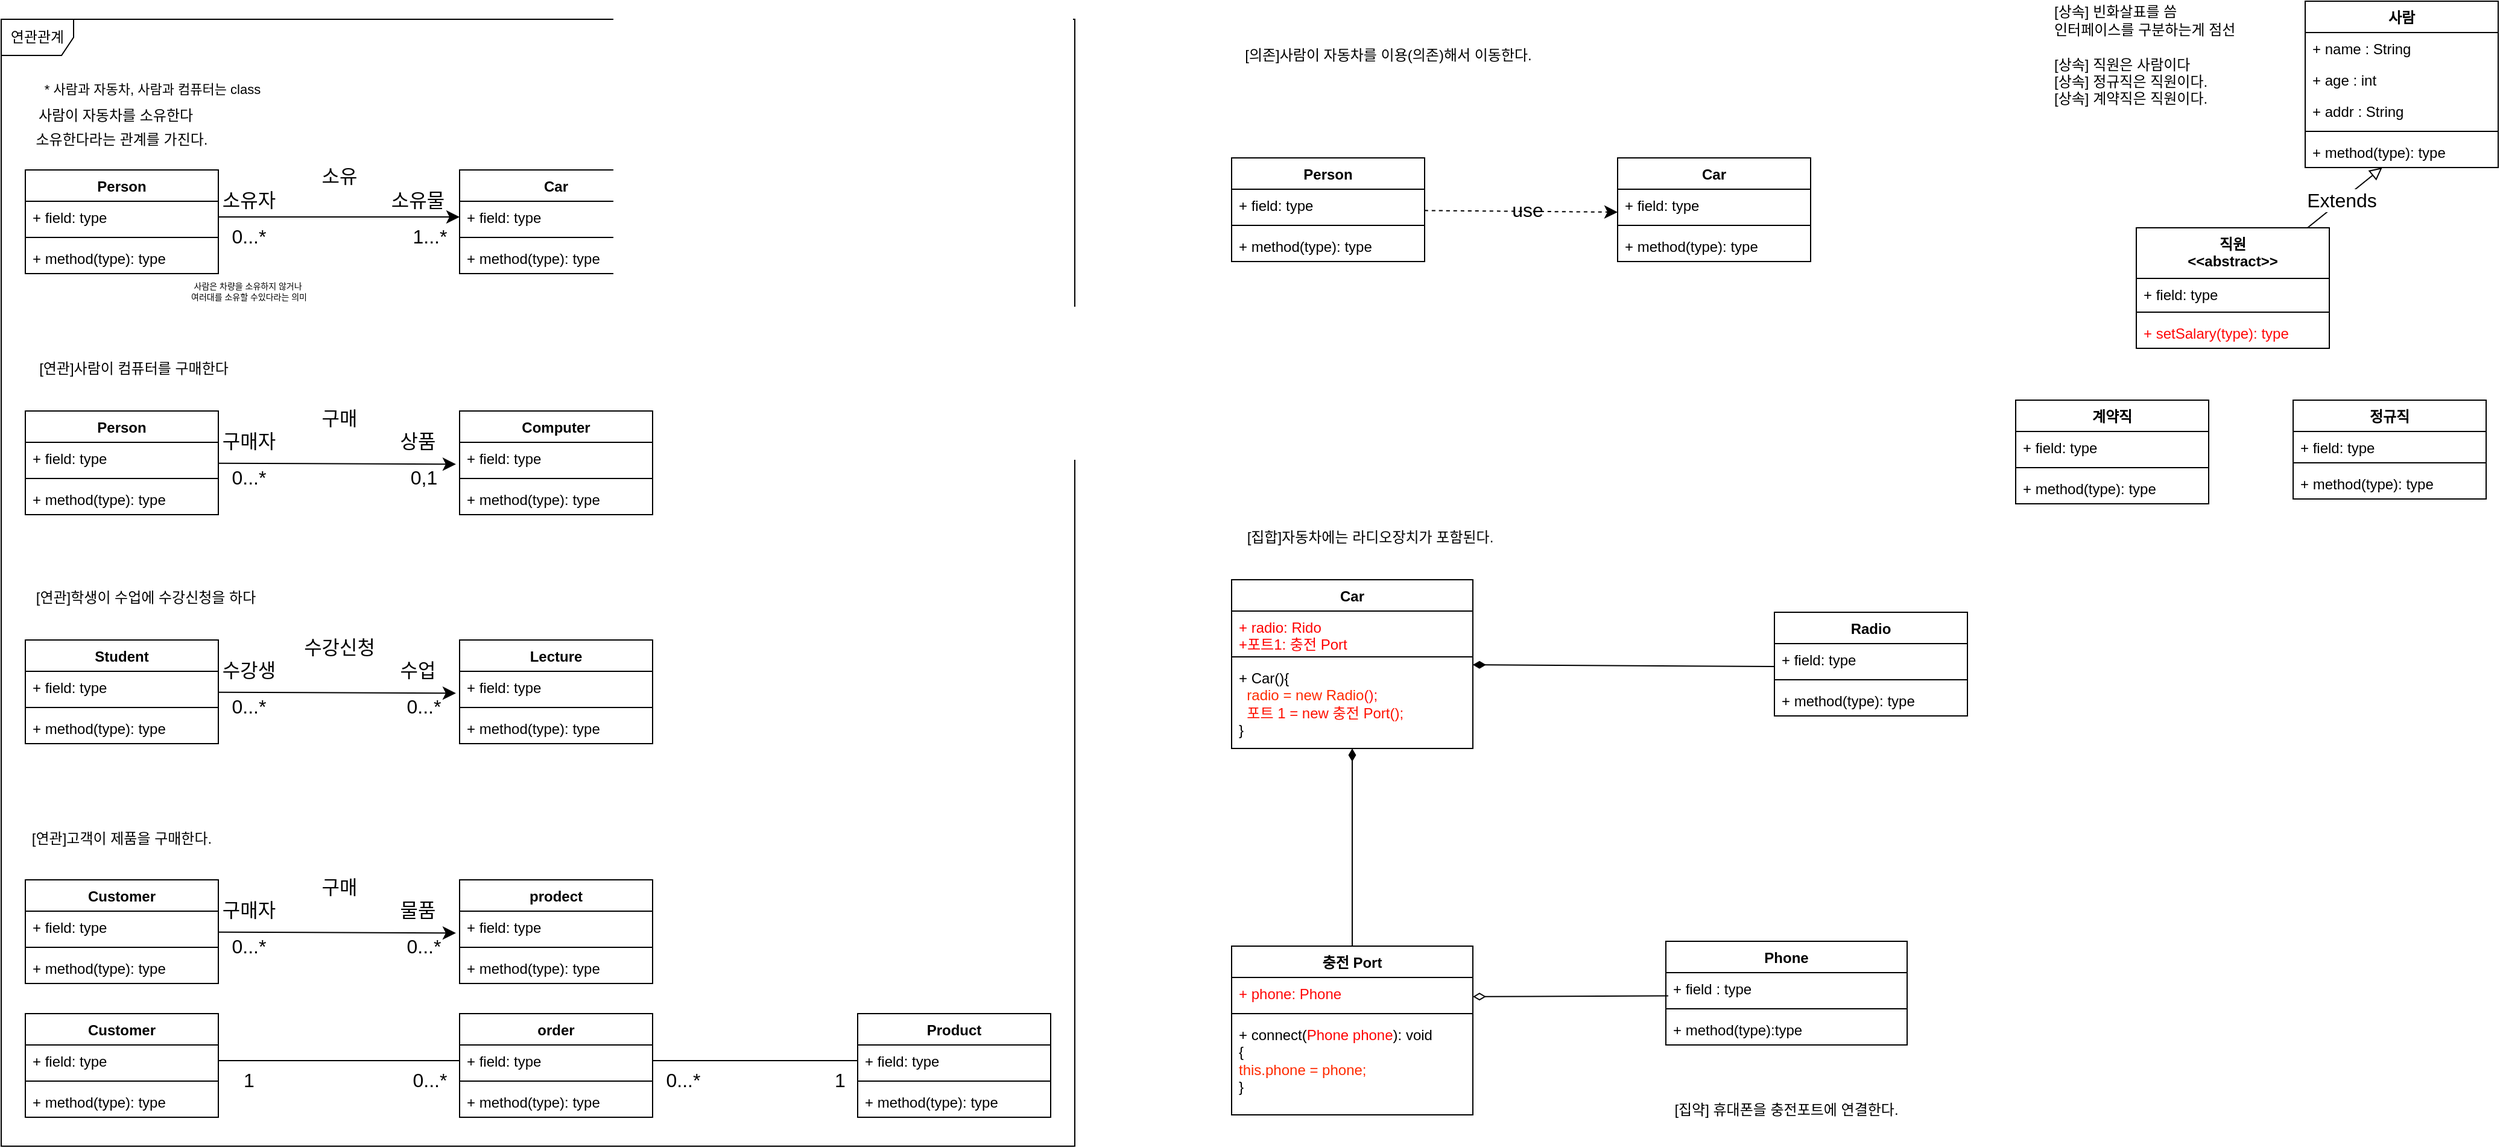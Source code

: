 <mxfile version="26.1.1">
  <diagram name="페이지-1" id="9uqP0VAIEdhfC3Y10hyc">
    <mxGraphModel dx="2743" dy="1125" grid="1" gridSize="10" guides="1" tooltips="1" connect="1" arrows="1" fold="1" page="0" pageScale="1" pageWidth="827" pageHeight="1169" math="0" shadow="0">
      <root>
        <mxCell id="0" />
        <mxCell id="1" parent="0" />
        <mxCell id="nPpBzZ0UAAfFh9ZcZdgi-3" value="Person" style="swimlane;fontStyle=1;align=center;verticalAlign=top;childLayout=stackLayout;horizontal=1;startSize=26;horizontalStack=0;resizeParent=1;resizeParentMax=0;resizeLast=0;collapsible=1;marginBottom=0;whiteSpace=wrap;html=1;" parent="1" vertex="1">
          <mxGeometry x="-1440" y="-200" width="160" height="86" as="geometry" />
        </mxCell>
        <mxCell id="nPpBzZ0UAAfFh9ZcZdgi-4" value="+ field: type" style="text;strokeColor=none;fillColor=none;align=left;verticalAlign=top;spacingLeft=4;spacingRight=4;overflow=hidden;rotatable=0;points=[[0,0.5],[1,0.5]];portConstraint=eastwest;whiteSpace=wrap;html=1;" parent="nPpBzZ0UAAfFh9ZcZdgi-3" vertex="1">
          <mxGeometry y="26" width="160" height="26" as="geometry" />
        </mxCell>
        <mxCell id="nPpBzZ0UAAfFh9ZcZdgi-5" value="" style="line;strokeWidth=1;fillColor=none;align=left;verticalAlign=middle;spacingTop=-1;spacingLeft=3;spacingRight=3;rotatable=0;labelPosition=right;points=[];portConstraint=eastwest;strokeColor=inherit;" parent="nPpBzZ0UAAfFh9ZcZdgi-3" vertex="1">
          <mxGeometry y="52" width="160" height="8" as="geometry" />
        </mxCell>
        <mxCell id="nPpBzZ0UAAfFh9ZcZdgi-6" value="+ method(type): type" style="text;strokeColor=none;fillColor=none;align=left;verticalAlign=top;spacingLeft=4;spacingRight=4;overflow=hidden;rotatable=0;points=[[0,0.5],[1,0.5]];portConstraint=eastwest;whiteSpace=wrap;html=1;" parent="nPpBzZ0UAAfFh9ZcZdgi-3" vertex="1">
          <mxGeometry y="60" width="160" height="26" as="geometry" />
        </mxCell>
        <mxCell id="nPpBzZ0UAAfFh9ZcZdgi-7" value="Car" style="swimlane;fontStyle=1;align=center;verticalAlign=top;childLayout=stackLayout;horizontal=1;startSize=26;horizontalStack=0;resizeParent=1;resizeParentMax=0;resizeLast=0;collapsible=1;marginBottom=0;whiteSpace=wrap;html=1;" parent="1" vertex="1">
          <mxGeometry x="-1080" y="-200" width="160" height="86" as="geometry" />
        </mxCell>
        <mxCell id="nPpBzZ0UAAfFh9ZcZdgi-8" value="+ field: type" style="text;strokeColor=none;fillColor=none;align=left;verticalAlign=top;spacingLeft=4;spacingRight=4;overflow=hidden;rotatable=0;points=[[0,0.5],[1,0.5]];portConstraint=eastwest;whiteSpace=wrap;html=1;" parent="nPpBzZ0UAAfFh9ZcZdgi-7" vertex="1">
          <mxGeometry y="26" width="160" height="26" as="geometry" />
        </mxCell>
        <mxCell id="nPpBzZ0UAAfFh9ZcZdgi-9" value="" style="line;strokeWidth=1;fillColor=none;align=left;verticalAlign=middle;spacingTop=-1;spacingLeft=3;spacingRight=3;rotatable=0;labelPosition=right;points=[];portConstraint=eastwest;strokeColor=inherit;" parent="nPpBzZ0UAAfFh9ZcZdgi-7" vertex="1">
          <mxGeometry y="52" width="160" height="8" as="geometry" />
        </mxCell>
        <mxCell id="nPpBzZ0UAAfFh9ZcZdgi-10" value="+ method(type): type" style="text;strokeColor=none;fillColor=none;align=left;verticalAlign=top;spacingLeft=4;spacingRight=4;overflow=hidden;rotatable=0;points=[[0,0.5],[1,0.5]];portConstraint=eastwest;whiteSpace=wrap;html=1;" parent="nPpBzZ0UAAfFh9ZcZdgi-7" vertex="1">
          <mxGeometry y="60" width="160" height="26" as="geometry" />
        </mxCell>
        <mxCell id="nPpBzZ0UAAfFh9ZcZdgi-11" value="사람이 자동차를 소유한다" style="text;html=1;align=center;verticalAlign=middle;whiteSpace=wrap;rounded=0;" parent="1" vertex="1">
          <mxGeometry x="-1440" y="-260" width="150" height="30" as="geometry" />
        </mxCell>
        <mxCell id="nPpBzZ0UAAfFh9ZcZdgi-12" value="소유한다라는 관계를 가진다." style="text;html=1;align=center;verticalAlign=middle;whiteSpace=wrap;rounded=0;" parent="1" vertex="1">
          <mxGeometry x="-1440" y="-240" width="160" height="30" as="geometry" />
        </mxCell>
        <mxCell id="nPpBzZ0UAAfFh9ZcZdgi-14" style="edgeStyle=none;curved=1;rounded=0;orthogonalLoop=1;jettySize=auto;html=1;entryX=0;entryY=0.5;entryDx=0;entryDy=0;fontSize=12;startSize=8;endSize=8;" parent="1" source="nPpBzZ0UAAfFh9ZcZdgi-4" target="nPpBzZ0UAAfFh9ZcZdgi-8" edge="1">
          <mxGeometry relative="1" as="geometry" />
        </mxCell>
        <mxCell id="nPpBzZ0UAAfFh9ZcZdgi-15" value="소유" style="text;html=1;align=center;verticalAlign=middle;resizable=0;points=[];autosize=1;strokeColor=none;fillColor=none;fontSize=16;" parent="1" vertex="1">
          <mxGeometry x="-1210" y="-210" width="60" height="30" as="geometry" />
        </mxCell>
        <mxCell id="nPpBzZ0UAAfFh9ZcZdgi-16" value="소유자" style="text;html=1;align=center;verticalAlign=middle;resizable=0;points=[];autosize=1;strokeColor=none;fillColor=none;fontSize=16;" parent="1" vertex="1">
          <mxGeometry x="-1290" y="-190" width="70" height="30" as="geometry" />
        </mxCell>
        <mxCell id="nPpBzZ0UAAfFh9ZcZdgi-17" value="소유물" style="text;html=1;align=center;verticalAlign=middle;resizable=0;points=[];autosize=1;strokeColor=none;fillColor=none;fontSize=16;" parent="1" vertex="1">
          <mxGeometry x="-1150" y="-190" width="70" height="30" as="geometry" />
        </mxCell>
        <mxCell id="nPpBzZ0UAAfFh9ZcZdgi-19" value="0...*" style="text;html=1;align=center;verticalAlign=middle;resizable=0;points=[];autosize=1;strokeColor=none;fillColor=none;fontSize=16;" parent="1" vertex="1">
          <mxGeometry x="-1280" y="-160" width="50" height="30" as="geometry" />
        </mxCell>
        <mxCell id="nPpBzZ0UAAfFh9ZcZdgi-20" value="사람은 차량을 소유하지 않거나&amp;nbsp;&lt;div&gt;여러대를 소유할 수있다라는 의미&lt;/div&gt;" style="text;html=1;align=center;verticalAlign=middle;resizable=0;points=[];autosize=1;strokeColor=none;fillColor=none;fontSize=7;" parent="1" vertex="1">
          <mxGeometry x="-1320" y="-114" width="130" height="30" as="geometry" />
        </mxCell>
        <mxCell id="nPpBzZ0UAAfFh9ZcZdgi-21" value="1...*" style="text;html=1;align=center;verticalAlign=middle;resizable=0;points=[];autosize=1;strokeColor=none;fillColor=none;fontSize=16;" parent="1" vertex="1">
          <mxGeometry x="-1130" y="-160" width="50" height="30" as="geometry" />
        </mxCell>
        <mxCell id="nPpBzZ0UAAfFh9ZcZdgi-22" value="[연관]사람이 컴퓨터를 구매한다" style="text;html=1;align=center;verticalAlign=middle;whiteSpace=wrap;rounded=0;" parent="1" vertex="1">
          <mxGeometry x="-1440" y="-50" width="180" height="30" as="geometry" />
        </mxCell>
        <mxCell id="nPpBzZ0UAAfFh9ZcZdgi-23" value="Person" style="swimlane;fontStyle=1;align=center;verticalAlign=top;childLayout=stackLayout;horizontal=1;startSize=26;horizontalStack=0;resizeParent=1;resizeParentMax=0;resizeLast=0;collapsible=1;marginBottom=0;whiteSpace=wrap;html=1;" parent="1" vertex="1">
          <mxGeometry x="-1440" width="160" height="86" as="geometry" />
        </mxCell>
        <mxCell id="nPpBzZ0UAAfFh9ZcZdgi-24" value="+ field: type" style="text;strokeColor=none;fillColor=none;align=left;verticalAlign=top;spacingLeft=4;spacingRight=4;overflow=hidden;rotatable=0;points=[[0,0.5],[1,0.5]];portConstraint=eastwest;whiteSpace=wrap;html=1;" parent="nPpBzZ0UAAfFh9ZcZdgi-23" vertex="1">
          <mxGeometry y="26" width="160" height="26" as="geometry" />
        </mxCell>
        <mxCell id="nPpBzZ0UAAfFh9ZcZdgi-25" value="" style="line;strokeWidth=1;fillColor=none;align=left;verticalAlign=middle;spacingTop=-1;spacingLeft=3;spacingRight=3;rotatable=0;labelPosition=right;points=[];portConstraint=eastwest;strokeColor=inherit;" parent="nPpBzZ0UAAfFh9ZcZdgi-23" vertex="1">
          <mxGeometry y="52" width="160" height="8" as="geometry" />
        </mxCell>
        <mxCell id="nPpBzZ0UAAfFh9ZcZdgi-26" value="+ method(type): type" style="text;strokeColor=none;fillColor=none;align=left;verticalAlign=top;spacingLeft=4;spacingRight=4;overflow=hidden;rotatable=0;points=[[0,0.5],[1,0.5]];portConstraint=eastwest;whiteSpace=wrap;html=1;" parent="nPpBzZ0UAAfFh9ZcZdgi-23" vertex="1">
          <mxGeometry y="60" width="160" height="26" as="geometry" />
        </mxCell>
        <mxCell id="nPpBzZ0UAAfFh9ZcZdgi-27" value="Computer" style="swimlane;fontStyle=1;align=center;verticalAlign=top;childLayout=stackLayout;horizontal=1;startSize=26;horizontalStack=0;resizeParent=1;resizeParentMax=0;resizeLast=0;collapsible=1;marginBottom=0;whiteSpace=wrap;html=1;" parent="1" vertex="1">
          <mxGeometry x="-1080" width="160" height="86" as="geometry" />
        </mxCell>
        <mxCell id="nPpBzZ0UAAfFh9ZcZdgi-28" value="+ field: type" style="text;strokeColor=none;fillColor=none;align=left;verticalAlign=top;spacingLeft=4;spacingRight=4;overflow=hidden;rotatable=0;points=[[0,0.5],[1,0.5]];portConstraint=eastwest;whiteSpace=wrap;html=1;" parent="nPpBzZ0UAAfFh9ZcZdgi-27" vertex="1">
          <mxGeometry y="26" width="160" height="26" as="geometry" />
        </mxCell>
        <mxCell id="nPpBzZ0UAAfFh9ZcZdgi-29" value="" style="line;strokeWidth=1;fillColor=none;align=left;verticalAlign=middle;spacingTop=-1;spacingLeft=3;spacingRight=3;rotatable=0;labelPosition=right;points=[];portConstraint=eastwest;strokeColor=inherit;" parent="nPpBzZ0UAAfFh9ZcZdgi-27" vertex="1">
          <mxGeometry y="52" width="160" height="8" as="geometry" />
        </mxCell>
        <mxCell id="nPpBzZ0UAAfFh9ZcZdgi-30" value="+ method(type): type" style="text;strokeColor=none;fillColor=none;align=left;verticalAlign=top;spacingLeft=4;spacingRight=4;overflow=hidden;rotatable=0;points=[[0,0.5],[1,0.5]];portConstraint=eastwest;whiteSpace=wrap;html=1;" parent="nPpBzZ0UAAfFh9ZcZdgi-27" vertex="1">
          <mxGeometry y="60" width="160" height="26" as="geometry" />
        </mxCell>
        <mxCell id="nPpBzZ0UAAfFh9ZcZdgi-31" style="edgeStyle=none;curved=1;rounded=0;orthogonalLoop=1;jettySize=auto;html=1;entryX=-0.019;entryY=0.699;entryDx=0;entryDy=0;entryPerimeter=0;fontSize=12;startSize=8;endSize=8;" parent="1" source="nPpBzZ0UAAfFh9ZcZdgi-23" target="nPpBzZ0UAAfFh9ZcZdgi-28" edge="1">
          <mxGeometry relative="1" as="geometry" />
        </mxCell>
        <mxCell id="nPpBzZ0UAAfFh9ZcZdgi-32" value="구매" style="text;html=1;align=center;verticalAlign=middle;resizable=0;points=[];autosize=1;strokeColor=none;fillColor=none;fontSize=16;" parent="1" vertex="1">
          <mxGeometry x="-1210" y="-9" width="60" height="30" as="geometry" />
        </mxCell>
        <mxCell id="nPpBzZ0UAAfFh9ZcZdgi-33" value="구매자" style="text;html=1;align=center;verticalAlign=middle;resizable=0;points=[];autosize=1;strokeColor=none;fillColor=none;fontSize=16;" parent="1" vertex="1">
          <mxGeometry x="-1290" y="10" width="70" height="30" as="geometry" />
        </mxCell>
        <mxCell id="nPpBzZ0UAAfFh9ZcZdgi-34" value="상품" style="text;html=1;align=center;verticalAlign=middle;resizable=0;points=[];autosize=1;strokeColor=none;fillColor=none;fontSize=16;" parent="1" vertex="1">
          <mxGeometry x="-1145" y="10" width="60" height="30" as="geometry" />
        </mxCell>
        <mxCell id="nPpBzZ0UAAfFh9ZcZdgi-35" value="* 사람과 자동차, 사람과 컴퓨터는 class&lt;div&gt;&lt;br&gt;&lt;/div&gt;" style="text;html=1;align=center;verticalAlign=middle;resizable=0;points=[];autosize=1;strokeColor=none;fillColor=none;fontSize=11;" parent="1" vertex="1">
          <mxGeometry x="-1440" y="-280" width="210" height="40" as="geometry" />
        </mxCell>
        <mxCell id="nPpBzZ0UAAfFh9ZcZdgi-36" value="0...*" style="text;html=1;align=center;verticalAlign=middle;resizable=0;points=[];autosize=1;strokeColor=none;fillColor=none;fontSize=16;" parent="1" vertex="1">
          <mxGeometry x="-1280" y="40" width="50" height="30" as="geometry" />
        </mxCell>
        <mxCell id="nPpBzZ0UAAfFh9ZcZdgi-37" value="0,1" style="text;html=1;align=center;verticalAlign=middle;resizable=0;points=[];autosize=1;strokeColor=none;fillColor=none;fontSize=16;" parent="1" vertex="1">
          <mxGeometry x="-1135" y="40" width="50" height="30" as="geometry" />
        </mxCell>
        <mxCell id="nPpBzZ0UAAfFh9ZcZdgi-38" value="[연관]학생이 수업에 수강신청을 하다" style="text;html=1;align=center;verticalAlign=middle;whiteSpace=wrap;rounded=0;" parent="1" vertex="1">
          <mxGeometry x="-1440" y="140" width="200" height="30" as="geometry" />
        </mxCell>
        <mxCell id="nPpBzZ0UAAfFh9ZcZdgi-39" value="Student" style="swimlane;fontStyle=1;align=center;verticalAlign=top;childLayout=stackLayout;horizontal=1;startSize=26;horizontalStack=0;resizeParent=1;resizeParentMax=0;resizeLast=0;collapsible=1;marginBottom=0;whiteSpace=wrap;html=1;" parent="1" vertex="1">
          <mxGeometry x="-1440" y="190" width="160" height="86" as="geometry" />
        </mxCell>
        <mxCell id="nPpBzZ0UAAfFh9ZcZdgi-40" value="+ field: type" style="text;strokeColor=none;fillColor=none;align=left;verticalAlign=top;spacingLeft=4;spacingRight=4;overflow=hidden;rotatable=0;points=[[0,0.5],[1,0.5]];portConstraint=eastwest;whiteSpace=wrap;html=1;" parent="nPpBzZ0UAAfFh9ZcZdgi-39" vertex="1">
          <mxGeometry y="26" width="160" height="26" as="geometry" />
        </mxCell>
        <mxCell id="nPpBzZ0UAAfFh9ZcZdgi-41" value="" style="line;strokeWidth=1;fillColor=none;align=left;verticalAlign=middle;spacingTop=-1;spacingLeft=3;spacingRight=3;rotatable=0;labelPosition=right;points=[];portConstraint=eastwest;strokeColor=inherit;" parent="nPpBzZ0UAAfFh9ZcZdgi-39" vertex="1">
          <mxGeometry y="52" width="160" height="8" as="geometry" />
        </mxCell>
        <mxCell id="nPpBzZ0UAAfFh9ZcZdgi-42" value="+ method(type): type" style="text;strokeColor=none;fillColor=none;align=left;verticalAlign=top;spacingLeft=4;spacingRight=4;overflow=hidden;rotatable=0;points=[[0,0.5],[1,0.5]];portConstraint=eastwest;whiteSpace=wrap;html=1;" parent="nPpBzZ0UAAfFh9ZcZdgi-39" vertex="1">
          <mxGeometry y="60" width="160" height="26" as="geometry" />
        </mxCell>
        <mxCell id="nPpBzZ0UAAfFh9ZcZdgi-43" value="Lecture" style="swimlane;fontStyle=1;align=center;verticalAlign=top;childLayout=stackLayout;horizontal=1;startSize=26;horizontalStack=0;resizeParent=1;resizeParentMax=0;resizeLast=0;collapsible=1;marginBottom=0;whiteSpace=wrap;html=1;" parent="1" vertex="1">
          <mxGeometry x="-1080" y="190" width="160" height="86" as="geometry" />
        </mxCell>
        <mxCell id="nPpBzZ0UAAfFh9ZcZdgi-44" value="+ field: type" style="text;strokeColor=none;fillColor=none;align=left;verticalAlign=top;spacingLeft=4;spacingRight=4;overflow=hidden;rotatable=0;points=[[0,0.5],[1,0.5]];portConstraint=eastwest;whiteSpace=wrap;html=1;" parent="nPpBzZ0UAAfFh9ZcZdgi-43" vertex="1">
          <mxGeometry y="26" width="160" height="26" as="geometry" />
        </mxCell>
        <mxCell id="nPpBzZ0UAAfFh9ZcZdgi-45" value="" style="line;strokeWidth=1;fillColor=none;align=left;verticalAlign=middle;spacingTop=-1;spacingLeft=3;spacingRight=3;rotatable=0;labelPosition=right;points=[];portConstraint=eastwest;strokeColor=inherit;" parent="nPpBzZ0UAAfFh9ZcZdgi-43" vertex="1">
          <mxGeometry y="52" width="160" height="8" as="geometry" />
        </mxCell>
        <mxCell id="nPpBzZ0UAAfFh9ZcZdgi-46" value="+ method(type): type" style="text;strokeColor=none;fillColor=none;align=left;verticalAlign=top;spacingLeft=4;spacingRight=4;overflow=hidden;rotatable=0;points=[[0,0.5],[1,0.5]];portConstraint=eastwest;whiteSpace=wrap;html=1;" parent="nPpBzZ0UAAfFh9ZcZdgi-43" vertex="1">
          <mxGeometry y="60" width="160" height="26" as="geometry" />
        </mxCell>
        <mxCell id="nPpBzZ0UAAfFh9ZcZdgi-47" style="edgeStyle=none;curved=1;rounded=0;orthogonalLoop=1;jettySize=auto;html=1;entryX=-0.019;entryY=0.699;entryDx=0;entryDy=0;entryPerimeter=0;fontSize=12;startSize=8;endSize=8;" parent="1" source="nPpBzZ0UAAfFh9ZcZdgi-39" target="nPpBzZ0UAAfFh9ZcZdgi-44" edge="1">
          <mxGeometry relative="1" as="geometry" />
        </mxCell>
        <mxCell id="nPpBzZ0UAAfFh9ZcZdgi-48" value="수강신청" style="text;html=1;align=center;verticalAlign=middle;resizable=0;points=[];autosize=1;strokeColor=none;fillColor=none;fontSize=16;" parent="1" vertex="1">
          <mxGeometry x="-1225" y="181" width="90" height="30" as="geometry" />
        </mxCell>
        <mxCell id="nPpBzZ0UAAfFh9ZcZdgi-49" value="수강생" style="text;html=1;align=center;verticalAlign=middle;resizable=0;points=[];autosize=1;strokeColor=none;fillColor=none;fontSize=16;" parent="1" vertex="1">
          <mxGeometry x="-1290" y="200" width="70" height="30" as="geometry" />
        </mxCell>
        <mxCell id="nPpBzZ0UAAfFh9ZcZdgi-50" value="수업" style="text;html=1;align=center;verticalAlign=middle;resizable=0;points=[];autosize=1;strokeColor=none;fillColor=none;fontSize=16;" parent="1" vertex="1">
          <mxGeometry x="-1145" y="200" width="60" height="30" as="geometry" />
        </mxCell>
        <mxCell id="nPpBzZ0UAAfFh9ZcZdgi-51" value="0...*" style="text;html=1;align=center;verticalAlign=middle;resizable=0;points=[];autosize=1;strokeColor=none;fillColor=none;fontSize=16;" parent="1" vertex="1">
          <mxGeometry x="-1280" y="230" width="50" height="30" as="geometry" />
        </mxCell>
        <mxCell id="nPpBzZ0UAAfFh9ZcZdgi-52" value="0...*" style="text;html=1;align=center;verticalAlign=middle;resizable=0;points=[];autosize=1;strokeColor=none;fillColor=none;fontSize=16;" parent="1" vertex="1">
          <mxGeometry x="-1135" y="230" width="50" height="30" as="geometry" />
        </mxCell>
        <mxCell id="SbO5sFWPzO93ilvdZSw4-16" value="Customer" style="swimlane;fontStyle=1;align=center;verticalAlign=top;childLayout=stackLayout;horizontal=1;startSize=26;horizontalStack=0;resizeParent=1;resizeParentMax=0;resizeLast=0;collapsible=1;marginBottom=0;whiteSpace=wrap;html=1;" vertex="1" parent="1">
          <mxGeometry x="-1440" y="389" width="160" height="86" as="geometry" />
        </mxCell>
        <mxCell id="SbO5sFWPzO93ilvdZSw4-17" value="+ field: type" style="text;strokeColor=none;fillColor=none;align=left;verticalAlign=top;spacingLeft=4;spacingRight=4;overflow=hidden;rotatable=0;points=[[0,0.5],[1,0.5]];portConstraint=eastwest;whiteSpace=wrap;html=1;" vertex="1" parent="SbO5sFWPzO93ilvdZSw4-16">
          <mxGeometry y="26" width="160" height="26" as="geometry" />
        </mxCell>
        <mxCell id="SbO5sFWPzO93ilvdZSw4-18" value="" style="line;strokeWidth=1;fillColor=none;align=left;verticalAlign=middle;spacingTop=-1;spacingLeft=3;spacingRight=3;rotatable=0;labelPosition=right;points=[];portConstraint=eastwest;strokeColor=inherit;" vertex="1" parent="SbO5sFWPzO93ilvdZSw4-16">
          <mxGeometry y="52" width="160" height="8" as="geometry" />
        </mxCell>
        <mxCell id="SbO5sFWPzO93ilvdZSw4-19" value="+ method(type): type" style="text;strokeColor=none;fillColor=none;align=left;verticalAlign=top;spacingLeft=4;spacingRight=4;overflow=hidden;rotatable=0;points=[[0,0.5],[1,0.5]];portConstraint=eastwest;whiteSpace=wrap;html=1;" vertex="1" parent="SbO5sFWPzO93ilvdZSw4-16">
          <mxGeometry y="60" width="160" height="26" as="geometry" />
        </mxCell>
        <mxCell id="SbO5sFWPzO93ilvdZSw4-20" value="prodect" style="swimlane;fontStyle=1;align=center;verticalAlign=top;childLayout=stackLayout;horizontal=1;startSize=26;horizontalStack=0;resizeParent=1;resizeParentMax=0;resizeLast=0;collapsible=1;marginBottom=0;whiteSpace=wrap;html=1;" vertex="1" parent="1">
          <mxGeometry x="-1080" y="389" width="160" height="86" as="geometry" />
        </mxCell>
        <mxCell id="SbO5sFWPzO93ilvdZSw4-21" value="+ field: type" style="text;strokeColor=none;fillColor=none;align=left;verticalAlign=top;spacingLeft=4;spacingRight=4;overflow=hidden;rotatable=0;points=[[0,0.5],[1,0.5]];portConstraint=eastwest;whiteSpace=wrap;html=1;" vertex="1" parent="SbO5sFWPzO93ilvdZSw4-20">
          <mxGeometry y="26" width="160" height="26" as="geometry" />
        </mxCell>
        <mxCell id="SbO5sFWPzO93ilvdZSw4-22" value="" style="line;strokeWidth=1;fillColor=none;align=left;verticalAlign=middle;spacingTop=-1;spacingLeft=3;spacingRight=3;rotatable=0;labelPosition=right;points=[];portConstraint=eastwest;strokeColor=inherit;" vertex="1" parent="SbO5sFWPzO93ilvdZSw4-20">
          <mxGeometry y="52" width="160" height="8" as="geometry" />
        </mxCell>
        <mxCell id="SbO5sFWPzO93ilvdZSw4-23" value="+ method(type): type" style="text;strokeColor=none;fillColor=none;align=left;verticalAlign=top;spacingLeft=4;spacingRight=4;overflow=hidden;rotatable=0;points=[[0,0.5],[1,0.5]];portConstraint=eastwest;whiteSpace=wrap;html=1;" vertex="1" parent="SbO5sFWPzO93ilvdZSw4-20">
          <mxGeometry y="60" width="160" height="26" as="geometry" />
        </mxCell>
        <mxCell id="SbO5sFWPzO93ilvdZSw4-24" style="edgeStyle=none;curved=1;rounded=0;orthogonalLoop=1;jettySize=auto;html=1;entryX=-0.019;entryY=0.699;entryDx=0;entryDy=0;entryPerimeter=0;fontSize=12;startSize=8;endSize=8;" edge="1" parent="1" source="SbO5sFWPzO93ilvdZSw4-16" target="SbO5sFWPzO93ilvdZSw4-21">
          <mxGeometry relative="1" as="geometry" />
        </mxCell>
        <mxCell id="SbO5sFWPzO93ilvdZSw4-25" value="구매" style="text;html=1;align=center;verticalAlign=middle;resizable=0;points=[];autosize=1;strokeColor=none;fillColor=none;fontSize=16;" vertex="1" parent="1">
          <mxGeometry x="-1210" y="380" width="60" height="30" as="geometry" />
        </mxCell>
        <mxCell id="SbO5sFWPzO93ilvdZSw4-26" value="구매자" style="text;html=1;align=center;verticalAlign=middle;resizable=0;points=[];autosize=1;strokeColor=none;fillColor=none;fontSize=16;" vertex="1" parent="1">
          <mxGeometry x="-1290" y="399" width="70" height="30" as="geometry" />
        </mxCell>
        <mxCell id="SbO5sFWPzO93ilvdZSw4-27" value="물품" style="text;html=1;align=center;verticalAlign=middle;resizable=0;points=[];autosize=1;strokeColor=none;fillColor=none;fontSize=16;" vertex="1" parent="1">
          <mxGeometry x="-1145" y="399" width="60" height="30" as="geometry" />
        </mxCell>
        <mxCell id="SbO5sFWPzO93ilvdZSw4-28" value="0...*" style="text;html=1;align=center;verticalAlign=middle;resizable=0;points=[];autosize=1;strokeColor=none;fillColor=none;fontSize=16;" vertex="1" parent="1">
          <mxGeometry x="-1280" y="429" width="50" height="30" as="geometry" />
        </mxCell>
        <mxCell id="SbO5sFWPzO93ilvdZSw4-29" value="0...*" style="text;html=1;align=center;verticalAlign=middle;resizable=0;points=[];autosize=1;strokeColor=none;fillColor=none;fontSize=16;" vertex="1" parent="1">
          <mxGeometry x="-1135" y="429" width="50" height="30" as="geometry" />
        </mxCell>
        <mxCell id="SbO5sFWPzO93ilvdZSw4-30" value="[연관]고객이 제품을 구매한다." style="text;html=1;align=center;verticalAlign=middle;whiteSpace=wrap;rounded=0;" vertex="1" parent="1">
          <mxGeometry x="-1460" y="340" width="200" height="30" as="geometry" />
        </mxCell>
        <mxCell id="SbO5sFWPzO93ilvdZSw4-31" value="Customer" style="swimlane;fontStyle=1;align=center;verticalAlign=top;childLayout=stackLayout;horizontal=1;startSize=26;horizontalStack=0;resizeParent=1;resizeParentMax=0;resizeLast=0;collapsible=1;marginBottom=0;whiteSpace=wrap;html=1;" vertex="1" parent="1">
          <mxGeometry x="-1440" y="500" width="160" height="86" as="geometry" />
        </mxCell>
        <mxCell id="SbO5sFWPzO93ilvdZSw4-32" value="+ field: type" style="text;strokeColor=none;fillColor=none;align=left;verticalAlign=top;spacingLeft=4;spacingRight=4;overflow=hidden;rotatable=0;points=[[0,0.5],[1,0.5]];portConstraint=eastwest;whiteSpace=wrap;html=1;" vertex="1" parent="SbO5sFWPzO93ilvdZSw4-31">
          <mxGeometry y="26" width="160" height="26" as="geometry" />
        </mxCell>
        <mxCell id="SbO5sFWPzO93ilvdZSw4-33" value="" style="line;strokeWidth=1;fillColor=none;align=left;verticalAlign=middle;spacingTop=-1;spacingLeft=3;spacingRight=3;rotatable=0;labelPosition=right;points=[];portConstraint=eastwest;strokeColor=inherit;" vertex="1" parent="SbO5sFWPzO93ilvdZSw4-31">
          <mxGeometry y="52" width="160" height="8" as="geometry" />
        </mxCell>
        <mxCell id="SbO5sFWPzO93ilvdZSw4-34" value="+ method(type): type" style="text;strokeColor=none;fillColor=none;align=left;verticalAlign=top;spacingLeft=4;spacingRight=4;overflow=hidden;rotatable=0;points=[[0,0.5],[1,0.5]];portConstraint=eastwest;whiteSpace=wrap;html=1;" vertex="1" parent="SbO5sFWPzO93ilvdZSw4-31">
          <mxGeometry y="60" width="160" height="26" as="geometry" />
        </mxCell>
        <mxCell id="SbO5sFWPzO93ilvdZSw4-35" value="order" style="swimlane;fontStyle=1;align=center;verticalAlign=top;childLayout=stackLayout;horizontal=1;startSize=26;horizontalStack=0;resizeParent=1;resizeParentMax=0;resizeLast=0;collapsible=1;marginBottom=0;whiteSpace=wrap;html=1;" vertex="1" parent="1">
          <mxGeometry x="-1080" y="500" width="160" height="86" as="geometry" />
        </mxCell>
        <mxCell id="SbO5sFWPzO93ilvdZSw4-36" value="+ field: type" style="text;strokeColor=none;fillColor=none;align=left;verticalAlign=top;spacingLeft=4;spacingRight=4;overflow=hidden;rotatable=0;points=[[0,0.5],[1,0.5]];portConstraint=eastwest;whiteSpace=wrap;html=1;" vertex="1" parent="SbO5sFWPzO93ilvdZSw4-35">
          <mxGeometry y="26" width="160" height="26" as="geometry" />
        </mxCell>
        <mxCell id="SbO5sFWPzO93ilvdZSw4-37" value="" style="line;strokeWidth=1;fillColor=none;align=left;verticalAlign=middle;spacingTop=-1;spacingLeft=3;spacingRight=3;rotatable=0;labelPosition=right;points=[];portConstraint=eastwest;strokeColor=inherit;" vertex="1" parent="SbO5sFWPzO93ilvdZSw4-35">
          <mxGeometry y="52" width="160" height="8" as="geometry" />
        </mxCell>
        <mxCell id="SbO5sFWPzO93ilvdZSw4-38" value="+ method(type): type" style="text;strokeColor=none;fillColor=none;align=left;verticalAlign=top;spacingLeft=4;spacingRight=4;overflow=hidden;rotatable=0;points=[[0,0.5],[1,0.5]];portConstraint=eastwest;whiteSpace=wrap;html=1;" vertex="1" parent="SbO5sFWPzO93ilvdZSw4-35">
          <mxGeometry y="60" width="160" height="26" as="geometry" />
        </mxCell>
        <mxCell id="SbO5sFWPzO93ilvdZSw4-40" style="edgeStyle=none;curved=1;rounded=0;orthogonalLoop=1;jettySize=auto;html=1;entryX=0;entryY=0.5;entryDx=0;entryDy=0;fontSize=12;startSize=8;endSize=8;endArrow=none;startFill=0;" edge="1" parent="1" source="SbO5sFWPzO93ilvdZSw4-32" target="SbO5sFWPzO93ilvdZSw4-36">
          <mxGeometry relative="1" as="geometry" />
        </mxCell>
        <mxCell id="SbO5sFWPzO93ilvdZSw4-41" value="Product" style="swimlane;fontStyle=1;align=center;verticalAlign=top;childLayout=stackLayout;horizontal=1;startSize=26;horizontalStack=0;resizeParent=1;resizeParentMax=0;resizeLast=0;collapsible=1;marginBottom=0;whiteSpace=wrap;html=1;" vertex="1" parent="1">
          <mxGeometry x="-750" y="500" width="160" height="86" as="geometry" />
        </mxCell>
        <mxCell id="SbO5sFWPzO93ilvdZSw4-42" value="+ field: type" style="text;strokeColor=none;fillColor=none;align=left;verticalAlign=top;spacingLeft=4;spacingRight=4;overflow=hidden;rotatable=0;points=[[0,0.5],[1,0.5]];portConstraint=eastwest;whiteSpace=wrap;html=1;" vertex="1" parent="SbO5sFWPzO93ilvdZSw4-41">
          <mxGeometry y="26" width="160" height="26" as="geometry" />
        </mxCell>
        <mxCell id="SbO5sFWPzO93ilvdZSw4-43" value="" style="line;strokeWidth=1;fillColor=none;align=left;verticalAlign=middle;spacingTop=-1;spacingLeft=3;spacingRight=3;rotatable=0;labelPosition=right;points=[];portConstraint=eastwest;strokeColor=inherit;" vertex="1" parent="SbO5sFWPzO93ilvdZSw4-41">
          <mxGeometry y="52" width="160" height="8" as="geometry" />
        </mxCell>
        <mxCell id="SbO5sFWPzO93ilvdZSw4-44" value="+ method(type): type" style="text;strokeColor=none;fillColor=none;align=left;verticalAlign=top;spacingLeft=4;spacingRight=4;overflow=hidden;rotatable=0;points=[[0,0.5],[1,0.5]];portConstraint=eastwest;whiteSpace=wrap;html=1;" vertex="1" parent="SbO5sFWPzO93ilvdZSw4-41">
          <mxGeometry y="60" width="160" height="26" as="geometry" />
        </mxCell>
        <mxCell id="SbO5sFWPzO93ilvdZSw4-45" style="edgeStyle=none;curved=1;rounded=0;orthogonalLoop=1;jettySize=auto;html=1;entryX=0;entryY=0.5;entryDx=0;entryDy=0;fontSize=12;startSize=8;endSize=8;endArrow=none;startFill=0;" edge="1" parent="1" source="SbO5sFWPzO93ilvdZSw4-36" target="SbO5sFWPzO93ilvdZSw4-42">
          <mxGeometry relative="1" as="geometry" />
        </mxCell>
        <mxCell id="SbO5sFWPzO93ilvdZSw4-46" value="1" style="text;html=1;align=center;verticalAlign=middle;resizable=0;points=[];autosize=1;strokeColor=none;fillColor=none;fontSize=16;" vertex="1" parent="1">
          <mxGeometry x="-1270" y="540" width="30" height="30" as="geometry" />
        </mxCell>
        <mxCell id="SbO5sFWPzO93ilvdZSw4-47" value="0...*" style="text;html=1;align=center;verticalAlign=middle;resizable=0;points=[];autosize=1;strokeColor=none;fillColor=none;fontSize=16;" vertex="1" parent="1">
          <mxGeometry x="-1130" y="540" width="50" height="30" as="geometry" />
        </mxCell>
        <mxCell id="SbO5sFWPzO93ilvdZSw4-48" value="0...*" style="text;html=1;align=center;verticalAlign=middle;resizable=0;points=[];autosize=1;strokeColor=none;fillColor=none;fontSize=16;" vertex="1" parent="1">
          <mxGeometry x="-920" y="540" width="50" height="30" as="geometry" />
        </mxCell>
        <mxCell id="SbO5sFWPzO93ilvdZSw4-49" value="1" style="text;html=1;align=center;verticalAlign=middle;resizable=0;points=[];autosize=1;strokeColor=none;fillColor=none;fontSize=16;" vertex="1" parent="1">
          <mxGeometry x="-780" y="540" width="30" height="30" as="geometry" />
        </mxCell>
        <mxCell id="SbO5sFWPzO93ilvdZSw4-54" value="연관관계" style="shape=umlFrame;whiteSpace=wrap;html=1;pointerEvents=0;" vertex="1" parent="1">
          <mxGeometry x="-1460" y="-325" width="890" height="935" as="geometry" />
        </mxCell>
        <mxCell id="SbO5sFWPzO93ilvdZSw4-55" value="Person" style="swimlane;fontStyle=1;align=center;verticalAlign=top;childLayout=stackLayout;horizontal=1;startSize=26;horizontalStack=0;resizeParent=1;resizeParentMax=0;resizeLast=0;collapsible=1;marginBottom=0;whiteSpace=wrap;html=1;" vertex="1" parent="1">
          <mxGeometry x="-440" y="-210" width="160" height="86" as="geometry" />
        </mxCell>
        <mxCell id="SbO5sFWPzO93ilvdZSw4-56" value="+ field: type" style="text;strokeColor=none;fillColor=none;align=left;verticalAlign=top;spacingLeft=4;spacingRight=4;overflow=hidden;rotatable=0;points=[[0,0.5],[1,0.5]];portConstraint=eastwest;whiteSpace=wrap;html=1;" vertex="1" parent="SbO5sFWPzO93ilvdZSw4-55">
          <mxGeometry y="26" width="160" height="26" as="geometry" />
        </mxCell>
        <mxCell id="SbO5sFWPzO93ilvdZSw4-57" value="" style="line;strokeWidth=1;fillColor=none;align=left;verticalAlign=middle;spacingTop=-1;spacingLeft=3;spacingRight=3;rotatable=0;labelPosition=right;points=[];portConstraint=eastwest;strokeColor=inherit;" vertex="1" parent="SbO5sFWPzO93ilvdZSw4-55">
          <mxGeometry y="52" width="160" height="8" as="geometry" />
        </mxCell>
        <mxCell id="SbO5sFWPzO93ilvdZSw4-58" value="+ method(type): type" style="text;strokeColor=none;fillColor=none;align=left;verticalAlign=top;spacingLeft=4;spacingRight=4;overflow=hidden;rotatable=0;points=[[0,0.5],[1,0.5]];portConstraint=eastwest;whiteSpace=wrap;html=1;" vertex="1" parent="SbO5sFWPzO93ilvdZSw4-55">
          <mxGeometry y="60" width="160" height="26" as="geometry" />
        </mxCell>
        <mxCell id="SbO5sFWPzO93ilvdZSw4-59" value="[의존]사람이 자동차를 이용(의존)해서 이동한다." style="text;html=1;align=center;verticalAlign=middle;whiteSpace=wrap;rounded=0;" vertex="1" parent="1">
          <mxGeometry x="-460" y="-310" width="300" height="30" as="geometry" />
        </mxCell>
        <mxCell id="SbO5sFWPzO93ilvdZSw4-60" value="Car" style="swimlane;fontStyle=1;align=center;verticalAlign=top;childLayout=stackLayout;horizontal=1;startSize=26;horizontalStack=0;resizeParent=1;resizeParentMax=0;resizeLast=0;collapsible=1;marginBottom=0;whiteSpace=wrap;html=1;" vertex="1" parent="1">
          <mxGeometry x="-120" y="-210" width="160" height="86" as="geometry" />
        </mxCell>
        <mxCell id="SbO5sFWPzO93ilvdZSw4-61" value="+ field: type" style="text;strokeColor=none;fillColor=none;align=left;verticalAlign=top;spacingLeft=4;spacingRight=4;overflow=hidden;rotatable=0;points=[[0,0.5],[1,0.5]];portConstraint=eastwest;whiteSpace=wrap;html=1;" vertex="1" parent="SbO5sFWPzO93ilvdZSw4-60">
          <mxGeometry y="26" width="160" height="26" as="geometry" />
        </mxCell>
        <mxCell id="SbO5sFWPzO93ilvdZSw4-62" value="" style="line;strokeWidth=1;fillColor=none;align=left;verticalAlign=middle;spacingTop=-1;spacingLeft=3;spacingRight=3;rotatable=0;labelPosition=right;points=[];portConstraint=eastwest;strokeColor=inherit;" vertex="1" parent="SbO5sFWPzO93ilvdZSw4-60">
          <mxGeometry y="52" width="160" height="8" as="geometry" />
        </mxCell>
        <mxCell id="SbO5sFWPzO93ilvdZSw4-63" value="+ method(type): type" style="text;strokeColor=none;fillColor=none;align=left;verticalAlign=top;spacingLeft=4;spacingRight=4;overflow=hidden;rotatable=0;points=[[0,0.5],[1,0.5]];portConstraint=eastwest;whiteSpace=wrap;html=1;" vertex="1" parent="SbO5sFWPzO93ilvdZSw4-60">
          <mxGeometry y="60" width="160" height="26" as="geometry" />
        </mxCell>
        <mxCell id="SbO5sFWPzO93ilvdZSw4-64" style="edgeStyle=none;curved=1;rounded=0;orthogonalLoop=1;jettySize=auto;html=1;fontSize=12;startSize=8;endSize=8;entryX=0;entryY=0.731;entryDx=0;entryDy=0;entryPerimeter=0;dashed=1;" edge="1" parent="1" source="SbO5sFWPzO93ilvdZSw4-55" target="SbO5sFWPzO93ilvdZSw4-61">
          <mxGeometry relative="1" as="geometry">
            <mxPoint x="-120" y="-167" as="targetPoint" />
          </mxGeometry>
        </mxCell>
        <mxCell id="SbO5sFWPzO93ilvdZSw4-65" value="use" style="text;html=1;align=center;verticalAlign=middle;resizable=0;points=[];autosize=1;strokeColor=none;fillColor=none;fontSize=16;" vertex="1" parent="1">
          <mxGeometry x="-220" y="-182" width="50" height="30" as="geometry" />
        </mxCell>
        <mxCell id="SbO5sFWPzO93ilvdZSw4-67" value="Car" style="swimlane;fontStyle=1;align=center;verticalAlign=top;childLayout=stackLayout;horizontal=1;startSize=26;horizontalStack=0;resizeParent=1;resizeParentMax=0;resizeLast=0;collapsible=1;marginBottom=0;whiteSpace=wrap;html=1;" vertex="1" parent="1">
          <mxGeometry x="-440" y="140" width="200" height="140" as="geometry" />
        </mxCell>
        <mxCell id="SbO5sFWPzO93ilvdZSw4-68" value="&lt;span&gt;&lt;font style=&quot;color: rgb(255, 0, 0);&quot;&gt;+ radio: Rido&lt;/font&gt;&lt;/span&gt;&lt;div&gt;&lt;span&gt;&lt;font style=&quot;color: rgb(255, 0, 0);&quot;&gt;+포트1: 충전 Port&lt;/font&gt;&lt;/span&gt;&lt;/div&gt;" style="text;strokeColor=none;fillColor=none;align=left;verticalAlign=top;spacingLeft=4;spacingRight=4;overflow=hidden;rotatable=0;points=[[0,0.5],[1,0.5]];portConstraint=eastwest;whiteSpace=wrap;html=1;" vertex="1" parent="SbO5sFWPzO93ilvdZSw4-67">
          <mxGeometry y="26" width="200" height="34" as="geometry" />
        </mxCell>
        <mxCell id="SbO5sFWPzO93ilvdZSw4-69" value="" style="line;strokeWidth=1;fillColor=none;align=left;verticalAlign=middle;spacingTop=-1;spacingLeft=3;spacingRight=3;rotatable=0;labelPosition=right;points=[];portConstraint=eastwest;strokeColor=inherit;" vertex="1" parent="SbO5sFWPzO93ilvdZSw4-67">
          <mxGeometry y="60" width="200" height="8" as="geometry" />
        </mxCell>
        <mxCell id="SbO5sFWPzO93ilvdZSw4-70" value="+ Car(){&lt;div&gt;&amp;nbsp; &lt;font style=&quot;color: rgb(255, 42, 0);&quot;&gt;radio = new Radio&lt;/font&gt;&lt;font style=&quot;color: rgb(255, 12, 12);&quot;&gt;();&lt;/font&gt;&lt;div&gt;&amp;nbsp; &lt;font style=&quot;color: rgb(255, 16, 0);&quot;&gt;포트 1 = new 충전 Port();&lt;/font&gt;&lt;/div&gt;&lt;div&gt;}&lt;/div&gt;&lt;/div&gt;" style="text;strokeColor=none;fillColor=none;align=left;verticalAlign=top;spacingLeft=4;spacingRight=4;overflow=hidden;rotatable=0;points=[[0,0.5],[1,0.5]];portConstraint=eastwest;whiteSpace=wrap;html=1;" vertex="1" parent="SbO5sFWPzO93ilvdZSw4-67">
          <mxGeometry y="68" width="200" height="72" as="geometry" />
        </mxCell>
        <mxCell id="SbO5sFWPzO93ilvdZSw4-71" value="[집합]자동차에는 라디오장치가 포함된다." style="text;html=1;align=center;verticalAlign=middle;whiteSpace=wrap;rounded=0;" vertex="1" parent="1">
          <mxGeometry x="-440" y="90" width="230" height="30" as="geometry" />
        </mxCell>
        <mxCell id="SbO5sFWPzO93ilvdZSw4-72" value="Radio" style="swimlane;fontStyle=1;align=center;verticalAlign=top;childLayout=stackLayout;horizontal=1;startSize=26;horizontalStack=0;resizeParent=1;resizeParentMax=0;resizeLast=0;collapsible=1;marginBottom=0;whiteSpace=wrap;html=1;" vertex="1" parent="1">
          <mxGeometry x="10" y="167" width="160" height="86" as="geometry" />
        </mxCell>
        <mxCell id="SbO5sFWPzO93ilvdZSw4-73" value="+ field: type" style="text;strokeColor=none;fillColor=none;align=left;verticalAlign=top;spacingLeft=4;spacingRight=4;overflow=hidden;rotatable=0;points=[[0,0.5],[1,0.5]];portConstraint=eastwest;whiteSpace=wrap;html=1;" vertex="1" parent="SbO5sFWPzO93ilvdZSw4-72">
          <mxGeometry y="26" width="160" height="26" as="geometry" />
        </mxCell>
        <mxCell id="SbO5sFWPzO93ilvdZSw4-74" value="" style="line;strokeWidth=1;fillColor=none;align=left;verticalAlign=middle;spacingTop=-1;spacingLeft=3;spacingRight=3;rotatable=0;labelPosition=right;points=[];portConstraint=eastwest;strokeColor=inherit;" vertex="1" parent="SbO5sFWPzO93ilvdZSw4-72">
          <mxGeometry y="52" width="160" height="8" as="geometry" />
        </mxCell>
        <mxCell id="SbO5sFWPzO93ilvdZSw4-75" value="+ method(type): type" style="text;strokeColor=none;fillColor=none;align=left;verticalAlign=top;spacingLeft=4;spacingRight=4;overflow=hidden;rotatable=0;points=[[0,0.5],[1,0.5]];portConstraint=eastwest;whiteSpace=wrap;html=1;" vertex="1" parent="SbO5sFWPzO93ilvdZSw4-72">
          <mxGeometry y="60" width="160" height="26" as="geometry" />
        </mxCell>
        <mxCell id="SbO5sFWPzO93ilvdZSw4-76" style="edgeStyle=none;curved=1;rounded=0;orthogonalLoop=1;jettySize=auto;html=1;fontSize=12;startSize=8;endSize=8;entryX=0;entryY=0.731;entryDx=0;entryDy=0;entryPerimeter=0;startArrow=diamondThin;startFill=1;endArrow=none;" edge="1" parent="1" source="SbO5sFWPzO93ilvdZSw4-67" target="SbO5sFWPzO93ilvdZSw4-73">
          <mxGeometry relative="1" as="geometry">
            <mxPoint x="-120" y="183" as="targetPoint" />
          </mxGeometry>
        </mxCell>
        <mxCell id="SbO5sFWPzO93ilvdZSw4-87" style="edgeStyle=none;curved=1;rounded=0;orthogonalLoop=1;jettySize=auto;html=1;fontSize=12;startSize=8;endSize=8;endArrow=diamondThin;endFill=1;" edge="1" parent="1" source="SbO5sFWPzO93ilvdZSw4-79" target="SbO5sFWPzO93ilvdZSw4-70">
          <mxGeometry relative="1" as="geometry" />
        </mxCell>
        <mxCell id="SbO5sFWPzO93ilvdZSw4-79" value="충전 Port" style="swimlane;fontStyle=1;align=center;verticalAlign=top;childLayout=stackLayout;horizontal=1;startSize=26;horizontalStack=0;resizeParent=1;resizeParentMax=0;resizeLast=0;collapsible=1;marginBottom=0;whiteSpace=wrap;html=1;" vertex="1" parent="1">
          <mxGeometry x="-440" y="444" width="200" height="140" as="geometry" />
        </mxCell>
        <mxCell id="SbO5sFWPzO93ilvdZSw4-80" value="&lt;font style=&quot;color: rgb(255, 7, 7);&quot;&gt;+ phone: Phone&lt;/font&gt;" style="text;strokeColor=none;fillColor=none;align=left;verticalAlign=top;spacingLeft=4;spacingRight=4;overflow=hidden;rotatable=0;points=[[0,0.5],[1,0.5]];portConstraint=eastwest;whiteSpace=wrap;html=1;" vertex="1" parent="SbO5sFWPzO93ilvdZSw4-79">
          <mxGeometry y="26" width="200" height="26" as="geometry" />
        </mxCell>
        <mxCell id="SbO5sFWPzO93ilvdZSw4-81" value="" style="line;strokeWidth=1;fillColor=none;align=left;verticalAlign=middle;spacingTop=-1;spacingLeft=3;spacingRight=3;rotatable=0;labelPosition=right;points=[];portConstraint=eastwest;strokeColor=inherit;" vertex="1" parent="SbO5sFWPzO93ilvdZSw4-79">
          <mxGeometry y="52" width="200" height="8" as="geometry" />
        </mxCell>
        <mxCell id="SbO5sFWPzO93ilvdZSw4-82" value="&lt;font&gt;+ connect(&lt;font style=&quot;color: rgb(255, 0, 0);&quot;&gt;Phone phone&lt;/font&gt;): void&lt;/font&gt;&lt;div&gt;&lt;font&gt;{&lt;/font&gt;&lt;/div&gt;&lt;div&gt;&lt;font style=&quot;color: rgb(255, 42, 0);&quot;&gt;this.phone = phone;&lt;/font&gt;&lt;/div&gt;&lt;div&gt;&lt;font&gt;}&lt;/font&gt;&lt;/div&gt;" style="text;strokeColor=none;fillColor=none;align=left;verticalAlign=top;spacingLeft=4;spacingRight=4;overflow=hidden;rotatable=0;points=[[0,0.5],[1,0.5]];portConstraint=eastwest;whiteSpace=wrap;html=1;" vertex="1" parent="SbO5sFWPzO93ilvdZSw4-79">
          <mxGeometry y="60" width="200" height="80" as="geometry" />
        </mxCell>
        <mxCell id="SbO5sFWPzO93ilvdZSw4-88" value="Phone" style="swimlane;fontStyle=1;align=center;verticalAlign=top;childLayout=stackLayout;horizontal=1;startSize=26;horizontalStack=0;resizeParent=1;resizeParentMax=0;resizeLast=0;collapsible=1;marginBottom=0;whiteSpace=wrap;html=1;" vertex="1" parent="1">
          <mxGeometry x="-80" y="440" width="200" height="86" as="geometry" />
        </mxCell>
        <mxCell id="SbO5sFWPzO93ilvdZSw4-89" value="&lt;span&gt;&lt;font style=&quot;color: rgb(0, 0, 0);&quot;&gt;+ field : type&lt;/font&gt;&lt;/span&gt;" style="text;strokeColor=none;fillColor=none;align=left;verticalAlign=top;spacingLeft=4;spacingRight=4;overflow=hidden;rotatable=0;points=[[0,0.5],[1,0.5]];portConstraint=eastwest;whiteSpace=wrap;html=1;" vertex="1" parent="SbO5sFWPzO93ilvdZSw4-88">
          <mxGeometry y="26" width="200" height="26" as="geometry" />
        </mxCell>
        <mxCell id="SbO5sFWPzO93ilvdZSw4-90" value="" style="line;strokeWidth=1;fillColor=none;align=left;verticalAlign=middle;spacingTop=-1;spacingLeft=3;spacingRight=3;rotatable=0;labelPosition=right;points=[];portConstraint=eastwest;strokeColor=inherit;" vertex="1" parent="SbO5sFWPzO93ilvdZSw4-88">
          <mxGeometry y="52" width="200" height="8" as="geometry" />
        </mxCell>
        <mxCell id="SbO5sFWPzO93ilvdZSw4-91" value="&lt;font&gt;+ method(type):type&lt;/font&gt;" style="text;strokeColor=none;fillColor=none;align=left;verticalAlign=top;spacingLeft=4;spacingRight=4;overflow=hidden;rotatable=0;points=[[0,0.5],[1,0.5]];portConstraint=eastwest;whiteSpace=wrap;html=1;" vertex="1" parent="SbO5sFWPzO93ilvdZSw4-88">
          <mxGeometry y="60" width="200" height="26" as="geometry" />
        </mxCell>
        <mxCell id="SbO5sFWPzO93ilvdZSw4-92" style="edgeStyle=none;curved=1;rounded=0;orthogonalLoop=1;jettySize=auto;html=1;entryX=0.01;entryY=0.742;entryDx=0;entryDy=0;entryPerimeter=0;fontSize=12;startSize=8;endSize=8;startArrow=diamondThin;startFill=0;endArrow=none;" edge="1" parent="1" target="SbO5sFWPzO93ilvdZSw4-89">
          <mxGeometry relative="1" as="geometry">
            <mxPoint x="-240" y="485.911" as="sourcePoint" />
            <mxPoint x="-92.0" y="488.096" as="targetPoint" />
            <Array as="points" />
          </mxGeometry>
        </mxCell>
        <mxCell id="SbO5sFWPzO93ilvdZSw4-93" value="[집약] 휴대폰을 충전포트에 연결한다." style="text;html=1;align=center;verticalAlign=middle;whiteSpace=wrap;rounded=0;" vertex="1" parent="1">
          <mxGeometry x="-95" y="565" width="230" height="30" as="geometry" />
        </mxCell>
        <mxCell id="SbO5sFWPzO93ilvdZSw4-94" value="[상속] 빈화살표를 씀&lt;div&gt;인터페이스를 구분하는게 점선&lt;/div&gt;&lt;div&gt;&lt;br&gt;&lt;/div&gt;&lt;div&gt;[상속] 직원은 사람이다&lt;/div&gt;&lt;div&gt;[상속] 정규직은 직원이다.&lt;/div&gt;&lt;div&gt;[상속] 계약직은 직원이다.&lt;/div&gt;" style="text;html=1;align=left;verticalAlign=middle;whiteSpace=wrap;rounded=0;" vertex="1" parent="1">
          <mxGeometry x="240" y="-310" width="300" height="30" as="geometry" />
        </mxCell>
        <mxCell id="SbO5sFWPzO93ilvdZSw4-95" value="사람" style="swimlane;fontStyle=1;align=center;verticalAlign=top;childLayout=stackLayout;horizontal=1;startSize=26;horizontalStack=0;resizeParent=1;resizeParentMax=0;resizeLast=0;collapsible=1;marginBottom=0;whiteSpace=wrap;html=1;" vertex="1" parent="1">
          <mxGeometry x="450" y="-340" width="160" height="138" as="geometry" />
        </mxCell>
        <mxCell id="SbO5sFWPzO93ilvdZSw4-96" value="+ name : String" style="text;strokeColor=none;fillColor=none;align=left;verticalAlign=top;spacingLeft=4;spacingRight=4;overflow=hidden;rotatable=0;points=[[0,0.5],[1,0.5]];portConstraint=eastwest;whiteSpace=wrap;html=1;" vertex="1" parent="SbO5sFWPzO93ilvdZSw4-95">
          <mxGeometry y="26" width="160" height="26" as="geometry" />
        </mxCell>
        <mxCell id="SbO5sFWPzO93ilvdZSw4-104" value="+ age : int" style="text;strokeColor=none;fillColor=none;align=left;verticalAlign=top;spacingLeft=4;spacingRight=4;overflow=hidden;rotatable=0;points=[[0,0.5],[1,0.5]];portConstraint=eastwest;whiteSpace=wrap;html=1;" vertex="1" parent="SbO5sFWPzO93ilvdZSw4-95">
          <mxGeometry y="52" width="160" height="26" as="geometry" />
        </mxCell>
        <mxCell id="SbO5sFWPzO93ilvdZSw4-105" value="+ addr : String" style="text;strokeColor=none;fillColor=none;align=left;verticalAlign=top;spacingLeft=4;spacingRight=4;overflow=hidden;rotatable=0;points=[[0,0.5],[1,0.5]];portConstraint=eastwest;whiteSpace=wrap;html=1;" vertex="1" parent="SbO5sFWPzO93ilvdZSw4-95">
          <mxGeometry y="78" width="160" height="26" as="geometry" />
        </mxCell>
        <mxCell id="SbO5sFWPzO93ilvdZSw4-97" value="" style="line;strokeWidth=1;fillColor=none;align=left;verticalAlign=middle;spacingTop=-1;spacingLeft=3;spacingRight=3;rotatable=0;labelPosition=right;points=[];portConstraint=eastwest;strokeColor=inherit;" vertex="1" parent="SbO5sFWPzO93ilvdZSw4-95">
          <mxGeometry y="104" width="160" height="8" as="geometry" />
        </mxCell>
        <mxCell id="SbO5sFWPzO93ilvdZSw4-98" value="+ method(type): type" style="text;strokeColor=none;fillColor=none;align=left;verticalAlign=top;spacingLeft=4;spacingRight=4;overflow=hidden;rotatable=0;points=[[0,0.5],[1,0.5]];portConstraint=eastwest;whiteSpace=wrap;html=1;" vertex="1" parent="SbO5sFWPzO93ilvdZSw4-95">
          <mxGeometry y="112" width="160" height="26" as="geometry" />
        </mxCell>
        <mxCell id="SbO5sFWPzO93ilvdZSw4-103" style="edgeStyle=none;curved=1;rounded=0;orthogonalLoop=1;jettySize=auto;html=1;fontSize=12;startSize=8;endSize=8;endArrow=block;endFill=0;" edge="1" parent="1" source="SbO5sFWPzO93ilvdZSw4-99" target="SbO5sFWPzO93ilvdZSw4-98">
          <mxGeometry relative="1" as="geometry" />
        </mxCell>
        <mxCell id="SbO5sFWPzO93ilvdZSw4-99" value="직원&lt;div&gt;&amp;lt;&amp;lt;abstract&amp;gt;&amp;gt;&lt;/div&gt;" style="swimlane;fontStyle=1;align=center;verticalAlign=top;childLayout=stackLayout;horizontal=1;startSize=42;horizontalStack=0;resizeParent=1;resizeParentMax=0;resizeLast=0;collapsible=1;marginBottom=0;whiteSpace=wrap;html=1;" vertex="1" parent="1">
          <mxGeometry x="310" y="-152" width="160" height="100" as="geometry" />
        </mxCell>
        <mxCell id="SbO5sFWPzO93ilvdZSw4-100" value="+ field: type" style="text;strokeColor=none;fillColor=none;align=left;verticalAlign=top;spacingLeft=4;spacingRight=4;overflow=hidden;rotatable=0;points=[[0,0.5],[1,0.5]];portConstraint=eastwest;whiteSpace=wrap;html=1;" vertex="1" parent="SbO5sFWPzO93ilvdZSw4-99">
          <mxGeometry y="42" width="160" height="24" as="geometry" />
        </mxCell>
        <mxCell id="SbO5sFWPzO93ilvdZSw4-101" value="" style="line;strokeWidth=1;fillColor=none;align=left;verticalAlign=middle;spacingTop=-1;spacingLeft=3;spacingRight=3;rotatable=0;labelPosition=right;points=[];portConstraint=eastwest;strokeColor=inherit;" vertex="1" parent="SbO5sFWPzO93ilvdZSw4-99">
          <mxGeometry y="66" width="160" height="8" as="geometry" />
        </mxCell>
        <mxCell id="SbO5sFWPzO93ilvdZSw4-102" value="&lt;font style=&quot;color: rgb(255, 7, 7);&quot;&gt;+ setSalary(type): type&lt;/font&gt;" style="text;strokeColor=none;fillColor=none;align=left;verticalAlign=top;spacingLeft=4;spacingRight=4;overflow=hidden;rotatable=0;points=[[0,0.5],[1,0.5]];portConstraint=eastwest;whiteSpace=wrap;html=1;" vertex="1" parent="SbO5sFWPzO93ilvdZSw4-99">
          <mxGeometry y="74" width="160" height="26" as="geometry" />
        </mxCell>
        <mxCell id="SbO5sFWPzO93ilvdZSw4-106" value="Extends" style="text;html=1;align=center;verticalAlign=middle;resizable=0;points=[];autosize=1;strokeColor=none;fillColor=none;fontSize=16;labelBackgroundColor=default;" vertex="1" parent="1">
          <mxGeometry x="440" y="-190" width="80" height="30" as="geometry" />
        </mxCell>
        <mxCell id="SbO5sFWPzO93ilvdZSw4-107" value="계약직" style="swimlane;fontStyle=1;align=center;verticalAlign=top;childLayout=stackLayout;horizontal=1;startSize=26;horizontalStack=0;resizeParent=1;resizeParentMax=0;resizeLast=0;collapsible=1;marginBottom=0;whiteSpace=wrap;html=1;" vertex="1" parent="1">
          <mxGeometry x="210" y="-9" width="160" height="86" as="geometry" />
        </mxCell>
        <mxCell id="SbO5sFWPzO93ilvdZSw4-108" value="+ field: type" style="text;strokeColor=none;fillColor=none;align=left;verticalAlign=top;spacingLeft=4;spacingRight=4;overflow=hidden;rotatable=0;points=[[0,0.5],[1,0.5]];portConstraint=eastwest;whiteSpace=wrap;html=1;" vertex="1" parent="SbO5sFWPzO93ilvdZSw4-107">
          <mxGeometry y="26" width="160" height="26" as="geometry" />
        </mxCell>
        <mxCell id="SbO5sFWPzO93ilvdZSw4-109" value="" style="line;strokeWidth=1;fillColor=none;align=left;verticalAlign=middle;spacingTop=-1;spacingLeft=3;spacingRight=3;rotatable=0;labelPosition=right;points=[];portConstraint=eastwest;strokeColor=inherit;" vertex="1" parent="SbO5sFWPzO93ilvdZSw4-107">
          <mxGeometry y="52" width="160" height="8" as="geometry" />
        </mxCell>
        <mxCell id="SbO5sFWPzO93ilvdZSw4-110" value="+ method(type): type" style="text;strokeColor=none;fillColor=none;align=left;verticalAlign=top;spacingLeft=4;spacingRight=4;overflow=hidden;rotatable=0;points=[[0,0.5],[1,0.5]];portConstraint=eastwest;whiteSpace=wrap;html=1;" vertex="1" parent="SbO5sFWPzO93ilvdZSw4-107">
          <mxGeometry y="60" width="160" height="26" as="geometry" />
        </mxCell>
        <mxCell id="SbO5sFWPzO93ilvdZSw4-111" value="정규직" style="swimlane;fontStyle=1;align=center;verticalAlign=top;childLayout=stackLayout;horizontal=1;startSize=26;horizontalStack=0;resizeParent=1;resizeParentMax=0;resizeLast=0;collapsible=1;marginBottom=0;whiteSpace=wrap;html=1;" vertex="1" parent="1">
          <mxGeometry x="440" y="-9" width="160" height="82" as="geometry" />
        </mxCell>
        <mxCell id="SbO5sFWPzO93ilvdZSw4-112" value="+ field: type" style="text;strokeColor=none;fillColor=none;align=left;verticalAlign=top;spacingLeft=4;spacingRight=4;overflow=hidden;rotatable=0;points=[[0,0.5],[1,0.5]];portConstraint=eastwest;whiteSpace=wrap;html=1;" vertex="1" parent="SbO5sFWPzO93ilvdZSw4-111">
          <mxGeometry y="26" width="160" height="22" as="geometry" />
        </mxCell>
        <mxCell id="SbO5sFWPzO93ilvdZSw4-113" value="" style="line;strokeWidth=1;fillColor=none;align=left;verticalAlign=middle;spacingTop=-1;spacingLeft=3;spacingRight=3;rotatable=0;labelPosition=right;points=[];portConstraint=eastwest;strokeColor=inherit;" vertex="1" parent="SbO5sFWPzO93ilvdZSw4-111">
          <mxGeometry y="48" width="160" height="8" as="geometry" />
        </mxCell>
        <mxCell id="SbO5sFWPzO93ilvdZSw4-114" value="+ method(type): type" style="text;strokeColor=none;fillColor=none;align=left;verticalAlign=top;spacingLeft=4;spacingRight=4;overflow=hidden;rotatable=0;points=[[0,0.5],[1,0.5]];portConstraint=eastwest;whiteSpace=wrap;html=1;" vertex="1" parent="SbO5sFWPzO93ilvdZSw4-111">
          <mxGeometry y="56" width="160" height="26" as="geometry" />
        </mxCell>
      </root>
    </mxGraphModel>
  </diagram>
</mxfile>
